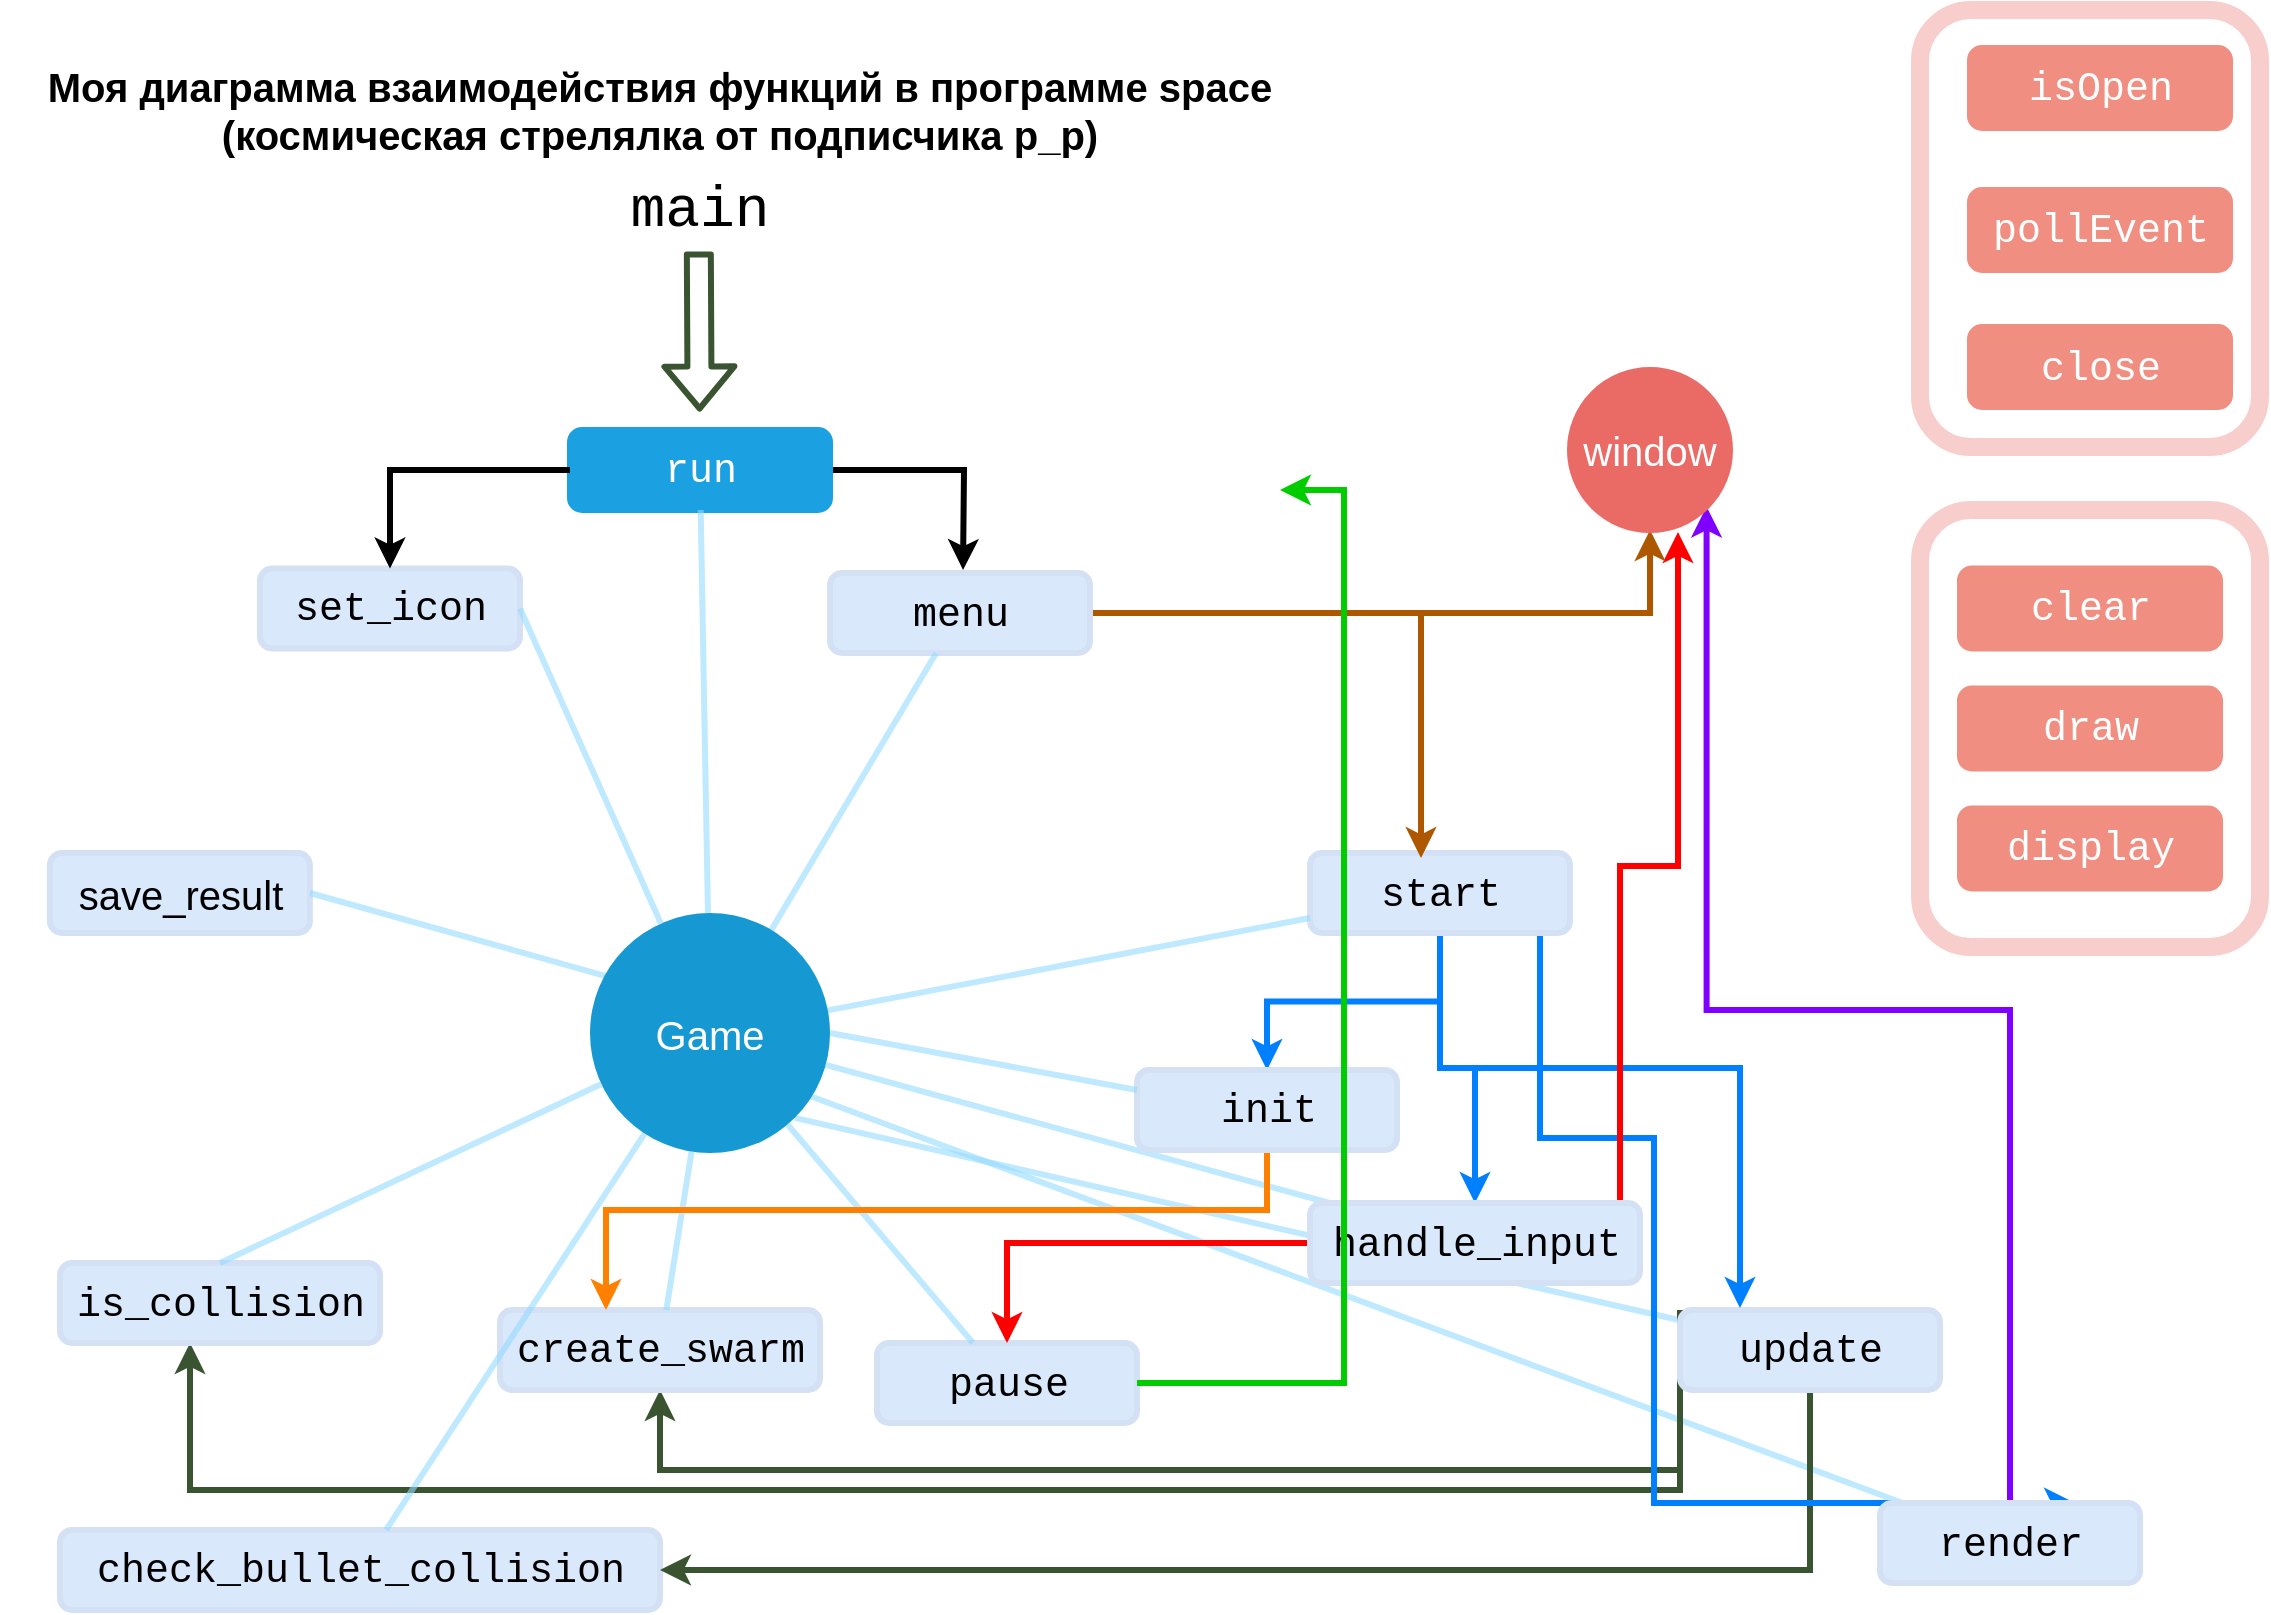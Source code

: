 <mxfile version="14.3.0" type="github">
  <diagram id="6a731a19-8d31-9384-78a2-239565b7b9f0" name="Page-1">
    <mxGraphModel dx="1422" dy="1531" grid="1" gridSize="10" guides="1" tooltips="1" connect="1" arrows="1" fold="1" page="1" pageScale="1" pageWidth="1169" pageHeight="827" background="#ffffff" math="0" shadow="0">
      <root>
        <mxCell id="0" />
        <mxCell id="1" parent="0" />
        <mxCell id="mtG8DnbOM7eeNFFn7__L-1577" value="" style="rounded=1;whiteSpace=wrap;html=1;fillColor=none;strokeWidth=9;strokeColor=#F8CECC;" parent="1" vertex="1">
          <mxGeometry x="960" width="170" height="218.5" as="geometry" />
        </mxCell>
        <mxCell id="1373" value="&lt;font style=&quot;font-size: 20px&quot; face=&quot;Courier New&quot;&gt;close&lt;/font&gt;" style="rounded=1;strokeWidth=3;shadow=0;html=1;fontColor=#ffffff;strokeColor=#F08E81;fillColor=#F08E81;" parent="1" vertex="1">
          <mxGeometry x="985" y="158.5" width="130" height="40" as="geometry" />
        </mxCell>
        <mxCell id="mtG8DnbOM7eeNFFn7__L-1580" value="" style="rounded=1;whiteSpace=wrap;html=1;fillColor=none;strokeWidth=9;strokeColor=#F8CECC;" parent="1" vertex="1">
          <mxGeometry x="960" y="250" width="170" height="218.5" as="geometry" />
        </mxCell>
        <mxCell id="1378" value="" style="edgeStyle=none;endArrow=none;strokeWidth=3;html=1;exitX=1;exitY=1;exitDx=0;exitDy=0;opacity=60;strokeColor=#94DBFF;" parent="1" source="1350" target="1367" edge="1">
          <mxGeometry x="-450" y="236.5" width="100" height="100" as="geometry">
            <mxPoint x="-450" y="336.5" as="sourcePoint" />
            <mxPoint x="-350" y="236.5" as="targetPoint" />
          </mxGeometry>
        </mxCell>
        <mxCell id="1382" value="" style="edgeStyle=none;endArrow=none;strokeWidth=3;html=1;opacity=60;strokeColor=#94DBFF;" parent="1" target="1370" edge="1">
          <mxGeometry x="-450" y="236.5" width="100" height="100" as="geometry">
            <mxPoint x="397" y="540" as="sourcePoint" />
            <mxPoint x="-350" y="236.5" as="targetPoint" />
          </mxGeometry>
        </mxCell>
        <mxCell id="1383" value="" style="edgeStyle=none;endArrow=none;strokeWidth=3;html=1;opacity=60;strokeColor=#94DBFF;" parent="1" source="1350" target="1371" edge="1">
          <mxGeometry x="-450" y="236.5" width="100" height="100" as="geometry">
            <mxPoint x="-450" y="336.5" as="sourcePoint" />
            <mxPoint x="-350" y="236.5" as="targetPoint" />
          </mxGeometry>
        </mxCell>
        <mxCell id="1358" value="&lt;font style=&quot;font-size: 20px&quot; face=&quot;Courier New&quot;&gt;check_bullet_collision&lt;/font&gt;" style="rounded=1;fillColor=#dae8fc;strokeWidth=3;shadow=0;html=1;strokeColor=#D4E1F5;" parent="1" vertex="1">
          <mxGeometry x="30" y="760" width="300" height="40" as="geometry" />
        </mxCell>
        <mxCell id="mtG8DnbOM7eeNFFn7__L-1585" style="edgeStyle=orthogonalEdgeStyle;rounded=0;orthogonalLoop=1;jettySize=auto;html=1;entryX=1;entryY=0.5;entryDx=0;entryDy=0;strokeColor=#3A5431;strokeWidth=3;fillColor=#6d8764;" parent="1" source="1367" target="1358" edge="1">
          <mxGeometry relative="1" as="geometry">
            <Array as="points">
              <mxPoint x="660" y="780" />
              <mxPoint x="660" y="780" />
            </Array>
          </mxGeometry>
        </mxCell>
        <mxCell id="mtG8DnbOM7eeNFFn7__L-1590" style="edgeStyle=orthogonalEdgeStyle;rounded=0;orthogonalLoop=1;jettySize=auto;html=1;strokeWidth=3;strokeColor=#3A5431;exitX=0;exitY=0;exitDx=0;exitDy=0;" parent="1" source="1367" target="mtG8DnbOM7eeNFFn7__L-1586" edge="1">
          <mxGeometry relative="1" as="geometry">
            <mxPoint x="90.0" y="670.0" as="targetPoint" />
            <Array as="points">
              <mxPoint x="840" y="740" />
              <mxPoint x="95" y="740" />
            </Array>
          </mxGeometry>
        </mxCell>
        <mxCell id="mtG8DnbOM7eeNFFn7__L-1598" style="edgeStyle=orthogonalEdgeStyle;rounded=0;orthogonalLoop=1;jettySize=auto;html=1;entryX=0.5;entryY=1;entryDx=0;entryDy=0;strokeWidth=3;strokeColor=#3A5431;exitX=0;exitY=0.25;exitDx=0;exitDy=0;" parent="1" source="1367" target="1375" edge="1">
          <mxGeometry relative="1" as="geometry">
            <Array as="points">
              <mxPoint x="840" y="730" />
              <mxPoint x="330" y="730" />
            </Array>
          </mxGeometry>
        </mxCell>
        <mxCell id="1367" value="&lt;font style=&quot;font-size: 20px&quot; face=&quot;Courier New&quot;&gt;update&lt;/font&gt;" style="rounded=1;fillColor=#dae8fc;strokeWidth=3;shadow=0;html=1;strokeColor=#D4E1F5;" parent="1" vertex="1">
          <mxGeometry x="840" y="650" width="130" height="40" as="geometry" />
        </mxCell>
        <mxCell id="mtG8DnbOM7eeNFFn7__L-1566" style="edgeStyle=orthogonalEdgeStyle;rounded=0;orthogonalLoop=1;jettySize=auto;html=1;entryX=0.5;entryY=0;entryDx=0;entryDy=0;strokeColor=#007FFF;strokeWidth=3;" parent="1" source="1368" target="1376" edge="1">
          <mxGeometry relative="1" as="geometry" />
        </mxCell>
        <mxCell id="mtG8DnbOM7eeNFFn7__L-1568" style="edgeStyle=orthogonalEdgeStyle;rounded=0;orthogonalLoop=1;jettySize=auto;html=1;entryX=0.5;entryY=0;entryDx=0;entryDy=0;strokeColor=#007FFF;strokeWidth=3;" parent="1" source="1368" target="1371" edge="1">
          <mxGeometry relative="1" as="geometry" />
        </mxCell>
        <mxCell id="mtG8DnbOM7eeNFFn7__L-1569" style="edgeStyle=orthogonalEdgeStyle;rounded=0;orthogonalLoop=1;jettySize=auto;html=1;entryX=0.75;entryY=0;entryDx=0;entryDy=0;strokeColor=#007FFF;strokeWidth=3;" parent="1" source="1368" target="1370" edge="1">
          <mxGeometry relative="1" as="geometry">
            <Array as="points">
              <mxPoint x="770" y="564" />
              <mxPoint x="827" y="564" />
            </Array>
          </mxGeometry>
        </mxCell>
        <mxCell id="mtG8DnbOM7eeNFFn7__L-1570" style="edgeStyle=orthogonalEdgeStyle;rounded=0;orthogonalLoop=1;jettySize=auto;html=1;strokeColor=#007FFF;strokeWidth=3;" parent="1" edge="1">
          <mxGeometry relative="1" as="geometry">
            <Array as="points">
              <mxPoint x="720" y="529" />
              <mxPoint x="870" y="529" />
            </Array>
            <mxPoint x="720" y="460.5" as="sourcePoint" />
            <mxPoint x="870" y="649" as="targetPoint" />
          </mxGeometry>
        </mxCell>
        <mxCell id="1368" value="&lt;font style=&quot;font-size: 20px&quot; face=&quot;Courier New&quot;&gt;start&lt;/font&gt;" style="rounded=1;fillColor=#dae8fc;strokeWidth=3;shadow=0;html=1;strokeColor=#D4E1F5;" parent="1" vertex="1">
          <mxGeometry x="655" y="421.5" width="130" height="40" as="geometry" />
        </mxCell>
        <mxCell id="1369" value="&lt;font style=&quot;font-size: 20px&quot; face=&quot;Courier New&quot;&gt;pause&lt;/font&gt;" style="rounded=1;fillColor=#dae8fc;strokeWidth=3;shadow=0;html=1;strokeColor=#D4E1F5;" parent="1" vertex="1">
          <mxGeometry x="438.5" y="666.5" width="130" height="40" as="geometry" />
        </mxCell>
        <mxCell id="mtG8DnbOM7eeNFFn7__L-1575" style="edgeStyle=orthogonalEdgeStyle;rounded=0;orthogonalLoop=1;jettySize=auto;html=1;strokeColor=#7F00FF;strokeWidth=3;entryX=1;entryY=1;entryDx=0;entryDy=0;" parent="1" source="1370" target="mtG8DnbOM7eeNFFn7__L-1553" edge="1">
          <mxGeometry relative="1" as="geometry">
            <mxPoint x="923" y="470" as="targetPoint" />
            <Array as="points">
              <mxPoint x="1005" y="500" />
              <mxPoint x="853" y="500" />
            </Array>
          </mxGeometry>
        </mxCell>
        <mxCell id="1370" value="&lt;font style=&quot;font-size: 20px&quot; face=&quot;Courier New&quot;&gt;render&lt;/font&gt;" style="rounded=1;fillColor=#dae8fc;strokeWidth=3;shadow=0;html=1;strokeColor=#D4E1F5;" parent="1" vertex="1">
          <mxGeometry x="940" y="746.5" width="130" height="40" as="geometry" />
        </mxCell>
        <mxCell id="mtG8DnbOM7eeNFFn7__L-1573" style="edgeStyle=orthogonalEdgeStyle;rounded=0;orthogonalLoop=1;jettySize=auto;html=1;entryX=0.5;entryY=0;entryDx=0;entryDy=0;strokeColor=#FF0000;strokeWidth=3;" parent="1" source="1371" target="1369" edge="1">
          <mxGeometry relative="1" as="geometry" />
        </mxCell>
        <mxCell id="T9MiIndA1rO9tYlUMVgp-1391" style="edgeStyle=orthogonalEdgeStyle;rounded=0;orthogonalLoop=1;jettySize=auto;html=1;entryX=0.675;entryY=1.013;entryDx=0;entryDy=0;entryPerimeter=0;strokeColor=#FF0000;strokeWidth=3;" edge="1" parent="1" source="1371" target="mtG8DnbOM7eeNFFn7__L-1553">
          <mxGeometry relative="1" as="geometry">
            <Array as="points">
              <mxPoint x="810" y="428" />
              <mxPoint x="839" y="428" />
            </Array>
          </mxGeometry>
        </mxCell>
        <mxCell id="1371" value="&lt;font style=&quot;font-size: 20px&quot; face=&quot;Courier New&quot;&gt;handle_input&lt;/font&gt;" style="rounded=1;fillColor=#dae8fc;strokeWidth=3;shadow=0;html=1;strokeColor=#D4E1F5;" parent="1" vertex="1">
          <mxGeometry x="655" y="596.5" width="165" height="40" as="geometry" />
        </mxCell>
        <mxCell id="mtG8DnbOM7eeNFFn7__L-1543" style="edgeStyle=orthogonalEdgeStyle;rounded=0;orthogonalLoop=1;jettySize=auto;html=1;strokeWidth=3;" parent="1" source="1372" edge="1">
          <mxGeometry relative="1" as="geometry">
            <mxPoint x="481.5" y="280" as="targetPoint" />
          </mxGeometry>
        </mxCell>
        <mxCell id="1372" value="&lt;font style=&quot;font-size: 20px&quot; face=&quot;Courier New&quot;&gt;run&lt;/font&gt;" style="rounded=1;strokeWidth=3;shadow=0;html=1;fontColor=#ffffff;fillColor=#1ba1e2;strokeColor=#1BA1E2;" parent="1" vertex="1">
          <mxGeometry x="285" y="210" width="130" height="40" as="geometry" />
        </mxCell>
        <mxCell id="mtG8DnbOM7eeNFFn7__L-1545" style="edgeStyle=orthogonalEdgeStyle;rounded=0;orthogonalLoop=1;jettySize=auto;html=1;entryX=0.427;entryY=0.063;entryDx=0;entryDy=0;entryPerimeter=0;strokeWidth=3;strokeColor=#AD5700;" parent="1" source="1374" target="1368" edge="1">
          <mxGeometry relative="1" as="geometry">
            <Array as="points">
              <mxPoint x="710.5" y="301" />
            </Array>
          </mxGeometry>
        </mxCell>
        <mxCell id="mtG8DnbOM7eeNFFn7__L-1581" style="edgeStyle=orthogonalEdgeStyle;rounded=0;orthogonalLoop=1;jettySize=auto;html=1;strokeWidth=3;fillColor=#a0522d;strokeColor=#AD5700;entryX=0.5;entryY=1;entryDx=0;entryDy=0;" parent="1" source="1374" target="mtG8DnbOM7eeNFFn7__L-1553" edge="1">
          <mxGeometry relative="1" as="geometry">
            <mxPoint x="800" y="319" as="targetPoint" />
          </mxGeometry>
        </mxCell>
        <mxCell id="1374" value="&lt;font style=&quot;font-size: 20px&quot; face=&quot;Courier New&quot;&gt;menu&lt;/font&gt;" style="rounded=1;fillColor=#dae8fc;strokeWidth=3;shadow=0;html=1;strokeColor=#D4E1F5;" parent="1" vertex="1">
          <mxGeometry x="415" y="281.5" width="130" height="40" as="geometry" />
        </mxCell>
        <mxCell id="1375" value="&lt;font style=&quot;font-size: 20px&quot; face=&quot;Courier New&quot;&gt;create_swarm&lt;/font&gt;" style="rounded=1;fillColor=#dae8fc;strokeWidth=3;shadow=0;html=1;strokeColor=#D4E1F5;" parent="1" vertex="1">
          <mxGeometry x="250" y="650" width="160" height="40" as="geometry" />
        </mxCell>
        <mxCell id="1379" value="" style="edgeStyle=none;endArrow=none;strokeWidth=3;html=1;opacity=60;strokeColor=#94DBFF;" parent="1" source="1350" target="1358" edge="1">
          <mxGeometry x="-450" y="236.5" width="100" height="100" as="geometry">
            <mxPoint x="-450" y="336.5" as="sourcePoint" />
            <mxPoint x="-350" y="236.5" as="targetPoint" />
          </mxGeometry>
        </mxCell>
        <mxCell id="1380" value="" style="edgeStyle=none;endArrow=none;strokeWidth=3;html=1;opacity=60;strokeColor=#94DBFF;" parent="1" source="1350" target="1368" edge="1">
          <mxGeometry x="-450" y="236.5" width="100" height="100" as="geometry">
            <mxPoint x="-450" y="336.5" as="sourcePoint" />
            <mxPoint x="-350" y="236.5" as="targetPoint" />
          </mxGeometry>
        </mxCell>
        <mxCell id="1381" value="" style="edgeStyle=none;endArrow=none;strokeWidth=3;html=1;opacity=60;strokeColor=#94DBFF;" parent="1" source="1350" target="1369" edge="1">
          <mxGeometry x="-450" y="236.5" width="100" height="100" as="geometry">
            <mxPoint x="-450" y="336.5" as="sourcePoint" />
            <mxPoint x="-350" y="236.5" as="targetPoint" />
          </mxGeometry>
        </mxCell>
        <mxCell id="1384" value="" style="edgeStyle=none;endArrow=none;strokeWidth=3;html=1;strokeColor=#94DBFF;opacity=60;" parent="1" source="1350" target="1372" edge="1">
          <mxGeometry x="-450" y="236.5" width="100" height="100" as="geometry">
            <mxPoint x="-450" y="336.5" as="sourcePoint" />
            <mxPoint x="-350" y="236.5" as="targetPoint" />
          </mxGeometry>
        </mxCell>
        <mxCell id="1386" value="" style="edgeStyle=none;endArrow=none;strokeWidth=3;html=1;strokeColor=#94DBFF;opacity=60;" parent="1" source="1350" target="1374" edge="1">
          <mxGeometry x="-450" y="236.5" width="100" height="100" as="geometry">
            <mxPoint x="-450" y="336.5" as="sourcePoint" />
            <mxPoint x="-350" y="236.5" as="targetPoint" />
          </mxGeometry>
        </mxCell>
        <mxCell id="1387" value="" style="edgeStyle=none;endArrow=none;strokeWidth=3;html=1;opacity=60;strokeColor=#94DBFF;" parent="1" source="1350" target="1375" edge="1">
          <mxGeometry x="-450" y="236.5" width="100" height="100" as="geometry">
            <mxPoint x="-450" y="336.5" as="sourcePoint" />
            <mxPoint x="-350" y="236.5" as="targetPoint" />
          </mxGeometry>
        </mxCell>
        <mxCell id="mtG8DnbOM7eeNFFn7__L-1547" value="&lt;font style=&quot;font-size: 20px&quot; face=&quot;Courier New&quot;&gt;draw&lt;/font&gt;" style="rounded=1;strokeWidth=3;shadow=0;html=1;fontColor=#ffffff;fillColor=#F08E81;strokeColor=#F08E81;" parent="1" vertex="1">
          <mxGeometry x="980" y="339.25" width="130" height="40" as="geometry" />
        </mxCell>
        <mxCell id="mtG8DnbOM7eeNFFn7__L-1548" value="&lt;font style=&quot;font-size: 20px&quot; face=&quot;Courier New&quot;&gt;display&lt;/font&gt;" style="rounded=1;strokeWidth=3;shadow=0;html=1;fontColor=#ffffff;fillColor=#F08E81;strokeColor=#F08E81;" parent="1" vertex="1">
          <mxGeometry x="980" y="399.25" width="130" height="40" as="geometry" />
        </mxCell>
        <mxCell id="mtG8DnbOM7eeNFFn7__L-1560" value="&lt;font style=&quot;font-size: 20px&quot; face=&quot;Courier New&quot;&gt;isOpen&lt;/font&gt;" style="rounded=1;strokeWidth=3;shadow=0;html=1;fontColor=#ffffff;strokeColor=#F08E81;fillColor=#F08E81;" parent="1" vertex="1">
          <mxGeometry x="985" y="19" width="130" height="40" as="geometry" />
        </mxCell>
        <mxCell id="mtG8DnbOM7eeNFFn7__L-1562" value="&lt;font style=&quot;font-size: 20px&quot; face=&quot;Courier New&quot;&gt;pollEvent&lt;/font&gt;" style="rounded=1;strokeWidth=3;shadow=0;html=1;fontColor=#ffffff;strokeColor=#F08E81;fillColor=#F08E81;" parent="1" vertex="1">
          <mxGeometry x="985" y="90" width="130" height="40" as="geometry" />
        </mxCell>
        <mxCell id="mtG8DnbOM7eeNFFn7__L-1584" style="edgeStyle=orthogonalEdgeStyle;rounded=0;orthogonalLoop=1;jettySize=auto;html=1;strokeWidth=3;strokeColor=#FF8000;" parent="1" source="1376" target="1375" edge="1">
          <mxGeometry relative="1" as="geometry">
            <Array as="points">
              <mxPoint x="633" y="600" />
              <mxPoint x="303" y="600" />
            </Array>
          </mxGeometry>
        </mxCell>
        <mxCell id="1376" value="&lt;font style=&quot;font-size: 20px&quot; face=&quot;Courier New&quot;&gt;init&lt;/font&gt;" style="rounded=1;fillColor=#dae8fc;strokeWidth=3;shadow=0;html=1;strokeColor=#D4E1F5;" parent="1" vertex="1">
          <mxGeometry x="568.5" y="530" width="130" height="40" as="geometry" />
        </mxCell>
        <mxCell id="mtG8DnbOM7eeNFFn7__L-1546" value="&lt;font style=&quot;font-size: 20px&quot; face=&quot;Courier New&quot;&gt;clear&lt;/font&gt;" style="rounded=1;strokeWidth=3;shadow=0;html=1;fontColor=#ffffff;strokeColor=#F08E81;fillColor=#F08E81;" parent="1" vertex="1">
          <mxGeometry x="980" y="279.25" width="130" height="40" as="geometry" />
        </mxCell>
        <mxCell id="mtG8DnbOM7eeNFFn7__L-1586" value="&lt;font style=&quot;font-size: 20px&quot; face=&quot;Courier New&quot;&gt;is_collision&lt;/font&gt;" style="rounded=1;fillColor=#dae8fc;strokeWidth=3;shadow=0;html=1;strokeColor=#D4E1F5;" parent="1" vertex="1">
          <mxGeometry x="30" y="626.5" width="160" height="40" as="geometry" />
        </mxCell>
        <mxCell id="mtG8DnbOM7eeNFFn7__L-1587" value="" style="edgeStyle=none;endArrow=none;strokeWidth=3;html=1;entryX=0.5;entryY=0;entryDx=0;entryDy=0;opacity=60;strokeColor=#94DBFF;" parent="1" source="1350" target="mtG8DnbOM7eeNFFn7__L-1586" edge="1">
          <mxGeometry x="-440" y="246.5" width="100" height="100" as="geometry">
            <mxPoint x="329.188" y="569.641" as="sourcePoint" />
            <mxPoint x="189.902" y="756.5" as="targetPoint" />
          </mxGeometry>
        </mxCell>
        <mxCell id="mtG8DnbOM7eeNFFn7__L-1589" value="" style="edgeStyle=none;endArrow=none;strokeWidth=3;html=1;opacity=60;exitX=1;exitY=0.5;exitDx=0;exitDy=0;entryX=0;entryY=0.25;entryDx=0;entryDy=0;strokeColor=#94DBFF;" parent="1" source="1350" target="1376" edge="1">
          <mxGeometry x="-440" y="246.5" width="100" height="100" as="geometry">
            <mxPoint x="423.927" y="510.206" as="sourcePoint" />
            <mxPoint x="665" y="463.966" as="targetPoint" />
          </mxGeometry>
        </mxCell>
        <mxCell id="mtG8DnbOM7eeNFFn7__L-1591" value="" style="shape=flexArrow;endArrow=classic;html=1;strokeColor=#3A5431;strokeWidth=3;" parent="1" edge="1">
          <mxGeometry width="50" height="50" relative="1" as="geometry">
            <mxPoint x="349.41" y="120.75" as="sourcePoint" />
            <mxPoint x="349.82" y="200.75" as="targetPoint" />
          </mxGeometry>
        </mxCell>
        <mxCell id="mtG8DnbOM7eeNFFn7__L-1595" value="&lt;font style=&quot;font-size: 20px&quot;&gt;save_result&lt;/font&gt;" style="rounded=1;fillColor=#dae8fc;strokeWidth=3;shadow=0;html=1;strokeColor=#D4E1F5;" parent="1" vertex="1">
          <mxGeometry x="24.94" y="421.5" width="130" height="40" as="geometry" />
        </mxCell>
        <mxCell id="mtG8DnbOM7eeNFFn7__L-1597" value="" style="edgeStyle=none;endArrow=none;strokeWidth=3;html=1;entryX=1;entryY=0.5;entryDx=0;entryDy=0;opacity=60;strokeColor=#94DBFF;exitX=0.077;exitY=0.266;exitDx=0;exitDy=0;exitPerimeter=0;" parent="1" source="1350" target="mtG8DnbOM7eeNFFn7__L-1595" edge="1">
          <mxGeometry x="-430" y="256.5" width="100" height="100" as="geometry">
            <mxPoint x="310.059" y="545.614" as="sourcePoint" />
            <mxPoint x="105" y="636.5" as="targetPoint" />
          </mxGeometry>
        </mxCell>
        <mxCell id="1350" value="Game" style="ellipse;whiteSpace=wrap;html=1;shadow=0;fontFamily=Helvetica;fontSize=20;fontColor=#FFFFFF;align=center;strokeWidth=3;fillColor=#1699D3;strokeColor=none;" parent="1" vertex="1">
          <mxGeometry x="295" y="451.5" width="120" height="120" as="geometry" />
        </mxCell>
        <mxCell id="mtG8DnbOM7eeNFFn7__L-1599" value="&lt;font style=&quot;font-size: 29px&quot; face=&quot;Courier New&quot;&gt;main&lt;/font&gt;" style="text;html=1;strokeColor=none;fillColor=none;align=center;verticalAlign=middle;whiteSpace=wrap;rounded=0;" parent="1" vertex="1">
          <mxGeometry x="330" y="90.5" width="40" height="20" as="geometry" />
        </mxCell>
        <mxCell id="mtG8DnbOM7eeNFFn7__L-1602" value="&lt;h2 style=&quot;font-size: 20px&quot;&gt;Моя диаграмма взаимодействия функций в программе space (космическая стрелялка от подписчика p_p) &lt;br&gt;&lt;/h2&gt;" style="text;html=1;strokeColor=none;fillColor=none;align=center;verticalAlign=middle;whiteSpace=wrap;rounded=0;" parent="1" vertex="1">
          <mxGeometry y="10" width="660" height="80" as="geometry" />
        </mxCell>
        <mxCell id="mtG8DnbOM7eeNFFn7__L-1553" value="window" style="ellipse;whiteSpace=wrap;html=1;shadow=0;fontFamily=Helvetica;fontSize=20;fontColor=#ffffff;align=center;strokeWidth=3;fillColor=#EA6B66;strokeColor=#EA6B66;" parent="1" vertex="1">
          <mxGeometry x="785" y="180" width="80" height="80" as="geometry" />
        </mxCell>
        <mxCell id="T9MiIndA1rO9tYlUMVgp-1387" style="edgeStyle=orthogonalEdgeStyle;rounded=0;orthogonalLoop=1;jettySize=auto;html=1;strokeWidth=3;fillColor=#e3c800;strokeColor=#00CC00;" edge="1" parent="1" source="1369">
          <mxGeometry relative="1" as="geometry">
            <Array as="points">
              <mxPoint x="672" y="687" />
            </Array>
            <mxPoint x="568.5" y="686.5" as="sourcePoint" />
            <mxPoint x="640" y="240" as="targetPoint" />
          </mxGeometry>
        </mxCell>
        <mxCell id="T9MiIndA1rO9tYlUMVgp-1388" value="&lt;font style=&quot;font-size: 20px&quot; face=&quot;Courier New&quot;&gt;set_icon&lt;/font&gt;" style="rounded=1;fillColor=#dae8fc;strokeWidth=3;shadow=0;html=1;strokeColor=#D4E1F5;" vertex="1" parent="1">
          <mxGeometry x="130" y="279.25" width="130" height="40" as="geometry" />
        </mxCell>
        <mxCell id="T9MiIndA1rO9tYlUMVgp-1389" value="" style="edgeStyle=none;endArrow=none;strokeWidth=3;html=1;entryX=1;entryY=0.5;entryDx=0;entryDy=0;opacity=60;strokeColor=#94DBFF;" edge="1" parent="1" target="T9MiIndA1rO9tYlUMVgp-1388" source="1350">
          <mxGeometry x="-394.94" y="112.33" width="100" height="100" as="geometry">
            <mxPoint x="339.3" y="339.25" as="sourcePoint" />
            <mxPoint x="140.06" y="492.33" as="targetPoint" />
          </mxGeometry>
        </mxCell>
        <mxCell id="T9MiIndA1rO9tYlUMVgp-1390" style="edgeStyle=orthogonalEdgeStyle;rounded=0;orthogonalLoop=1;jettySize=auto;html=1;strokeWidth=3;exitX=0;exitY=0.5;exitDx=0;exitDy=0;entryX=0.5;entryY=0;entryDx=0;entryDy=0;" edge="1" parent="1" source="1372" target="T9MiIndA1rO9tYlUMVgp-1388">
          <mxGeometry relative="1" as="geometry">
            <mxPoint x="491.5" y="290" as="targetPoint" />
            <mxPoint x="425" y="240" as="sourcePoint" />
          </mxGeometry>
        </mxCell>
      </root>
    </mxGraphModel>
  </diagram>
</mxfile>
